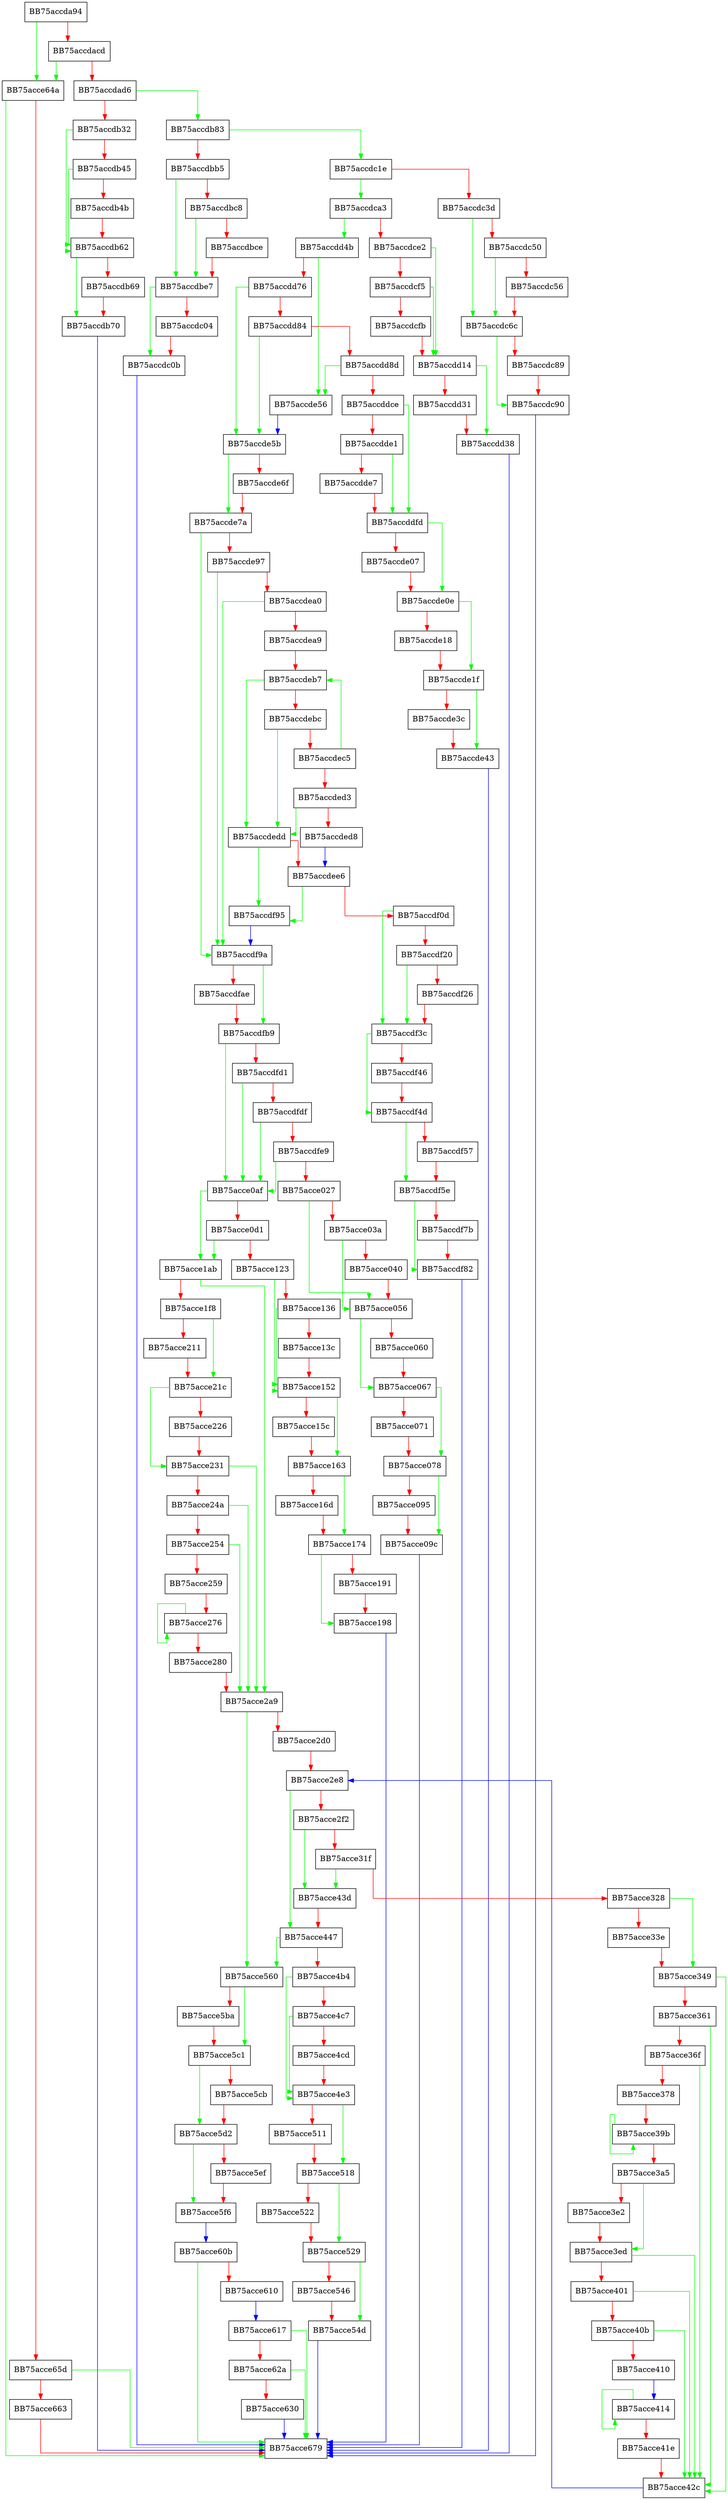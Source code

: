 digraph AddBitsJobSpynetAttributes {
  node [shape="box"];
  graph [splines=ortho];
  BB75accda94 -> BB75acce64a [color="green"];
  BB75accda94 -> BB75accdacd [color="red"];
  BB75accdacd -> BB75acce64a [color="green"];
  BB75accdacd -> BB75accdad6 [color="red"];
  BB75accdad6 -> BB75accdb83 [color="green"];
  BB75accdad6 -> BB75accdb32 [color="red"];
  BB75accdb32 -> BB75accdb62 [color="green"];
  BB75accdb32 -> BB75accdb45 [color="red"];
  BB75accdb45 -> BB75accdb62 [color="green"];
  BB75accdb45 -> BB75accdb4b [color="red"];
  BB75accdb4b -> BB75accdb62 [color="red"];
  BB75accdb62 -> BB75accdb70 [color="green"];
  BB75accdb62 -> BB75accdb69 [color="red"];
  BB75accdb69 -> BB75accdb70 [color="red"];
  BB75accdb70 -> BB75acce679 [color="blue"];
  BB75accdb83 -> BB75accdc1e [color="green"];
  BB75accdb83 -> BB75accdbb5 [color="red"];
  BB75accdbb5 -> BB75accdbe7 [color="green"];
  BB75accdbb5 -> BB75accdbc8 [color="red"];
  BB75accdbc8 -> BB75accdbe7 [color="green"];
  BB75accdbc8 -> BB75accdbce [color="red"];
  BB75accdbce -> BB75accdbe7 [color="red"];
  BB75accdbe7 -> BB75accdc0b [color="green"];
  BB75accdbe7 -> BB75accdc04 [color="red"];
  BB75accdc04 -> BB75accdc0b [color="red"];
  BB75accdc0b -> BB75acce679 [color="blue"];
  BB75accdc1e -> BB75accdca3 [color="green"];
  BB75accdc1e -> BB75accdc3d [color="red"];
  BB75accdc3d -> BB75accdc6c [color="green"];
  BB75accdc3d -> BB75accdc50 [color="red"];
  BB75accdc50 -> BB75accdc6c [color="green"];
  BB75accdc50 -> BB75accdc56 [color="red"];
  BB75accdc56 -> BB75accdc6c [color="red"];
  BB75accdc6c -> BB75accdc90 [color="green"];
  BB75accdc6c -> BB75accdc89 [color="red"];
  BB75accdc89 -> BB75accdc90 [color="red"];
  BB75accdc90 -> BB75acce679 [color="blue"];
  BB75accdca3 -> BB75accdd4b [color="green"];
  BB75accdca3 -> BB75accdce2 [color="red"];
  BB75accdce2 -> BB75accdd14 [color="green"];
  BB75accdce2 -> BB75accdcf5 [color="red"];
  BB75accdcf5 -> BB75accdd14 [color="green"];
  BB75accdcf5 -> BB75accdcfb [color="red"];
  BB75accdcfb -> BB75accdd14 [color="red"];
  BB75accdd14 -> BB75accdd38 [color="green"];
  BB75accdd14 -> BB75accdd31 [color="red"];
  BB75accdd31 -> BB75accdd38 [color="red"];
  BB75accdd38 -> BB75acce679 [color="blue"];
  BB75accdd4b -> BB75accde56 [color="green"];
  BB75accdd4b -> BB75accdd76 [color="red"];
  BB75accdd76 -> BB75accde5b [color="green"];
  BB75accdd76 -> BB75accdd84 [color="red"];
  BB75accdd84 -> BB75accde5b [color="green"];
  BB75accdd84 -> BB75accdd8d [color="red"];
  BB75accdd8d -> BB75accde56 [color="green"];
  BB75accdd8d -> BB75accddce [color="red"];
  BB75accddce -> BB75accddfd [color="green"];
  BB75accddce -> BB75accdde1 [color="red"];
  BB75accdde1 -> BB75accddfd [color="green"];
  BB75accdde1 -> BB75accdde7 [color="red"];
  BB75accdde7 -> BB75accddfd [color="red"];
  BB75accddfd -> BB75accde0e [color="green"];
  BB75accddfd -> BB75accde07 [color="red"];
  BB75accde07 -> BB75accde0e [color="red"];
  BB75accde0e -> BB75accde1f [color="green"];
  BB75accde0e -> BB75accde18 [color="red"];
  BB75accde18 -> BB75accde1f [color="red"];
  BB75accde1f -> BB75accde43 [color="green"];
  BB75accde1f -> BB75accde3c [color="red"];
  BB75accde3c -> BB75accde43 [color="red"];
  BB75accde43 -> BB75acce679 [color="blue"];
  BB75accde56 -> BB75accde5b [color="blue"];
  BB75accde5b -> BB75accde7a [color="green"];
  BB75accde5b -> BB75accde6f [color="red"];
  BB75accde6f -> BB75accde7a [color="red"];
  BB75accde7a -> BB75accdf9a [color="green"];
  BB75accde7a -> BB75accde97 [color="red"];
  BB75accde97 -> BB75accdf9a [color="green"];
  BB75accde97 -> BB75accdea0 [color="red"];
  BB75accdea0 -> BB75accdf9a [color="green"];
  BB75accdea0 -> BB75accdea9 [color="red"];
  BB75accdea9 -> BB75accdeb7 [color="red"];
  BB75accdeb7 -> BB75accdedd [color="green"];
  BB75accdeb7 -> BB75accdebc [color="red"];
  BB75accdebc -> BB75accdedd [color="green"];
  BB75accdebc -> BB75accdec5 [color="red"];
  BB75accdec5 -> BB75accdeb7 [color="green"];
  BB75accdec5 -> BB75accded3 [color="red"];
  BB75accded3 -> BB75accdedd [color="green"];
  BB75accded3 -> BB75accded8 [color="red"];
  BB75accded8 -> BB75accdee6 [color="blue"];
  BB75accdedd -> BB75accdf95 [color="green"];
  BB75accdedd -> BB75accdee6 [color="red"];
  BB75accdee6 -> BB75accdf95 [color="green"];
  BB75accdee6 -> BB75accdf0d [color="red"];
  BB75accdf0d -> BB75accdf3c [color="green"];
  BB75accdf0d -> BB75accdf20 [color="red"];
  BB75accdf20 -> BB75accdf3c [color="green"];
  BB75accdf20 -> BB75accdf26 [color="red"];
  BB75accdf26 -> BB75accdf3c [color="red"];
  BB75accdf3c -> BB75accdf4d [color="green"];
  BB75accdf3c -> BB75accdf46 [color="red"];
  BB75accdf46 -> BB75accdf4d [color="red"];
  BB75accdf4d -> BB75accdf5e [color="green"];
  BB75accdf4d -> BB75accdf57 [color="red"];
  BB75accdf57 -> BB75accdf5e [color="red"];
  BB75accdf5e -> BB75accdf82 [color="green"];
  BB75accdf5e -> BB75accdf7b [color="red"];
  BB75accdf7b -> BB75accdf82 [color="red"];
  BB75accdf82 -> BB75acce679 [color="blue"];
  BB75accdf95 -> BB75accdf9a [color="blue"];
  BB75accdf9a -> BB75accdfb9 [color="green"];
  BB75accdf9a -> BB75accdfae [color="red"];
  BB75accdfae -> BB75accdfb9 [color="red"];
  BB75accdfb9 -> BB75acce0af [color="green"];
  BB75accdfb9 -> BB75accdfd1 [color="red"];
  BB75accdfd1 -> BB75acce0af [color="green"];
  BB75accdfd1 -> BB75accdfdf [color="red"];
  BB75accdfdf -> BB75acce0af [color="green"];
  BB75accdfdf -> BB75accdfe9 [color="red"];
  BB75accdfe9 -> BB75acce0af [color="green"];
  BB75accdfe9 -> BB75acce027 [color="red"];
  BB75acce027 -> BB75acce056 [color="green"];
  BB75acce027 -> BB75acce03a [color="red"];
  BB75acce03a -> BB75acce056 [color="green"];
  BB75acce03a -> BB75acce040 [color="red"];
  BB75acce040 -> BB75acce056 [color="red"];
  BB75acce056 -> BB75acce067 [color="green"];
  BB75acce056 -> BB75acce060 [color="red"];
  BB75acce060 -> BB75acce067 [color="red"];
  BB75acce067 -> BB75acce078 [color="green"];
  BB75acce067 -> BB75acce071 [color="red"];
  BB75acce071 -> BB75acce078 [color="red"];
  BB75acce078 -> BB75acce09c [color="green"];
  BB75acce078 -> BB75acce095 [color="red"];
  BB75acce095 -> BB75acce09c [color="red"];
  BB75acce09c -> BB75acce679 [color="blue"];
  BB75acce0af -> BB75acce1ab [color="green"];
  BB75acce0af -> BB75acce0d1 [color="red"];
  BB75acce0d1 -> BB75acce1ab [color="green"];
  BB75acce0d1 -> BB75acce123 [color="red"];
  BB75acce123 -> BB75acce152 [color="green"];
  BB75acce123 -> BB75acce136 [color="red"];
  BB75acce136 -> BB75acce152 [color="green"];
  BB75acce136 -> BB75acce13c [color="red"];
  BB75acce13c -> BB75acce152 [color="red"];
  BB75acce152 -> BB75acce163 [color="green"];
  BB75acce152 -> BB75acce15c [color="red"];
  BB75acce15c -> BB75acce163 [color="red"];
  BB75acce163 -> BB75acce174 [color="green"];
  BB75acce163 -> BB75acce16d [color="red"];
  BB75acce16d -> BB75acce174 [color="red"];
  BB75acce174 -> BB75acce198 [color="green"];
  BB75acce174 -> BB75acce191 [color="red"];
  BB75acce191 -> BB75acce198 [color="red"];
  BB75acce198 -> BB75acce679 [color="blue"];
  BB75acce1ab -> BB75acce2a9 [color="green"];
  BB75acce1ab -> BB75acce1f8 [color="red"];
  BB75acce1f8 -> BB75acce21c [color="green"];
  BB75acce1f8 -> BB75acce211 [color="red"];
  BB75acce211 -> BB75acce21c [color="red"];
  BB75acce21c -> BB75acce231 [color="green"];
  BB75acce21c -> BB75acce226 [color="red"];
  BB75acce226 -> BB75acce231 [color="red"];
  BB75acce231 -> BB75acce2a9 [color="green"];
  BB75acce231 -> BB75acce24a [color="red"];
  BB75acce24a -> BB75acce2a9 [color="green"];
  BB75acce24a -> BB75acce254 [color="red"];
  BB75acce254 -> BB75acce2a9 [color="green"];
  BB75acce254 -> BB75acce259 [color="red"];
  BB75acce259 -> BB75acce276 [color="red"];
  BB75acce276 -> BB75acce276 [color="green"];
  BB75acce276 -> BB75acce280 [color="red"];
  BB75acce280 -> BB75acce2a9 [color="red"];
  BB75acce2a9 -> BB75acce560 [color="green"];
  BB75acce2a9 -> BB75acce2d0 [color="red"];
  BB75acce2d0 -> BB75acce2e8 [color="red"];
  BB75acce2e8 -> BB75acce447 [color="green"];
  BB75acce2e8 -> BB75acce2f2 [color="red"];
  BB75acce2f2 -> BB75acce43d [color="green"];
  BB75acce2f2 -> BB75acce31f [color="red"];
  BB75acce31f -> BB75acce43d [color="green"];
  BB75acce31f -> BB75acce328 [color="red"];
  BB75acce328 -> BB75acce349 [color="green"];
  BB75acce328 -> BB75acce33e [color="red"];
  BB75acce33e -> BB75acce349 [color="red"];
  BB75acce349 -> BB75acce42c [color="green"];
  BB75acce349 -> BB75acce361 [color="red"];
  BB75acce361 -> BB75acce42c [color="green"];
  BB75acce361 -> BB75acce36f [color="red"];
  BB75acce36f -> BB75acce42c [color="green"];
  BB75acce36f -> BB75acce378 [color="red"];
  BB75acce378 -> BB75acce39b [color="red"];
  BB75acce39b -> BB75acce39b [color="green"];
  BB75acce39b -> BB75acce3a5 [color="red"];
  BB75acce3a5 -> BB75acce3ed [color="green"];
  BB75acce3a5 -> BB75acce3e2 [color="red"];
  BB75acce3e2 -> BB75acce3ed [color="red"];
  BB75acce3ed -> BB75acce42c [color="green"];
  BB75acce3ed -> BB75acce401 [color="red"];
  BB75acce401 -> BB75acce42c [color="green"];
  BB75acce401 -> BB75acce40b [color="red"];
  BB75acce40b -> BB75acce42c [color="green"];
  BB75acce40b -> BB75acce410 [color="red"];
  BB75acce410 -> BB75acce414 [color="blue"];
  BB75acce414 -> BB75acce414 [color="green"];
  BB75acce414 -> BB75acce41e [color="red"];
  BB75acce41e -> BB75acce42c [color="red"];
  BB75acce42c -> BB75acce2e8 [color="blue"];
  BB75acce43d -> BB75acce447 [color="red"];
  BB75acce447 -> BB75acce560 [color="green"];
  BB75acce447 -> BB75acce4b4 [color="red"];
  BB75acce4b4 -> BB75acce4e3 [color="green"];
  BB75acce4b4 -> BB75acce4c7 [color="red"];
  BB75acce4c7 -> BB75acce4e3 [color="green"];
  BB75acce4c7 -> BB75acce4cd [color="red"];
  BB75acce4cd -> BB75acce4e3 [color="red"];
  BB75acce4e3 -> BB75acce518 [color="green"];
  BB75acce4e3 -> BB75acce511 [color="red"];
  BB75acce511 -> BB75acce518 [color="red"];
  BB75acce518 -> BB75acce529 [color="green"];
  BB75acce518 -> BB75acce522 [color="red"];
  BB75acce522 -> BB75acce529 [color="red"];
  BB75acce529 -> BB75acce54d [color="green"];
  BB75acce529 -> BB75acce546 [color="red"];
  BB75acce546 -> BB75acce54d [color="red"];
  BB75acce54d -> BB75acce679 [color="blue"];
  BB75acce560 -> BB75acce5c1 [color="green"];
  BB75acce560 -> BB75acce5ba [color="red"];
  BB75acce5ba -> BB75acce5c1 [color="red"];
  BB75acce5c1 -> BB75acce5d2 [color="green"];
  BB75acce5c1 -> BB75acce5cb [color="red"];
  BB75acce5cb -> BB75acce5d2 [color="red"];
  BB75acce5d2 -> BB75acce5f6 [color="green"];
  BB75acce5d2 -> BB75acce5ef [color="red"];
  BB75acce5ef -> BB75acce5f6 [color="red"];
  BB75acce5f6 -> BB75acce60b [color="blue"];
  BB75acce60b -> BB75acce679 [color="green"];
  BB75acce60b -> BB75acce610 [color="red"];
  BB75acce610 -> BB75acce617 [color="blue"];
  BB75acce617 -> BB75acce679 [color="green"];
  BB75acce617 -> BB75acce62a [color="red"];
  BB75acce62a -> BB75acce679 [color="green"];
  BB75acce62a -> BB75acce630 [color="red"];
  BB75acce630 -> BB75acce679 [color="blue"];
  BB75acce64a -> BB75acce679 [color="green"];
  BB75acce64a -> BB75acce65d [color="red"];
  BB75acce65d -> BB75acce679 [color="green"];
  BB75acce65d -> BB75acce663 [color="red"];
  BB75acce663 -> BB75acce679 [color="red"];
}